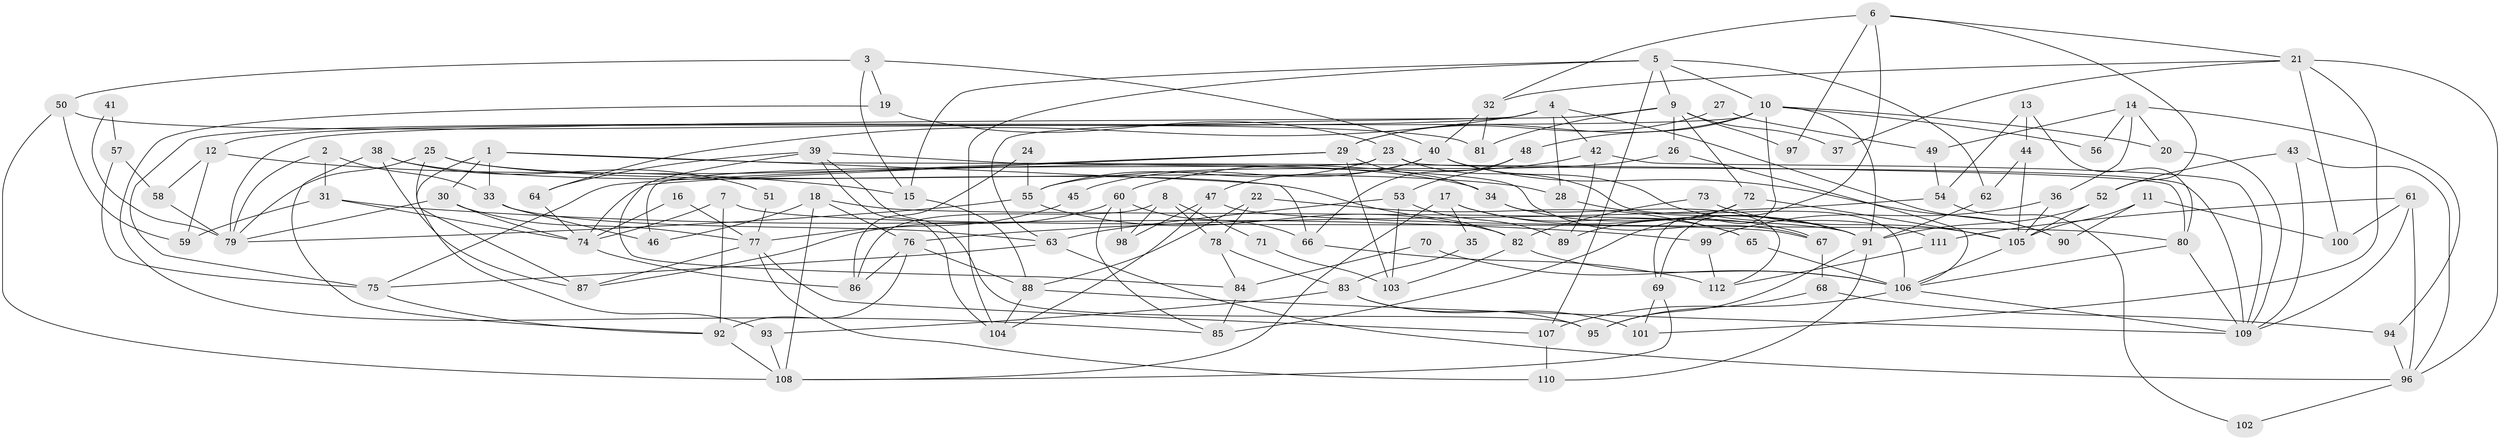// coarse degree distribution, {5: 0.1643835616438356, 3: 0.1780821917808219, 6: 0.0958904109589041, 7: 0.0821917808219178, 8: 0.1095890410958904, 14: 0.0136986301369863, 10: 0.0273972602739726, 2: 0.1095890410958904, 4: 0.2054794520547945, 9: 0.0136986301369863}
// Generated by graph-tools (version 1.1) at 2025/24/03/03/25 07:24:04]
// undirected, 112 vertices, 224 edges
graph export_dot {
graph [start="1"]
  node [color=gray90,style=filled];
  1;
  2;
  3;
  4;
  5;
  6;
  7;
  8;
  9;
  10;
  11;
  12;
  13;
  14;
  15;
  16;
  17;
  18;
  19;
  20;
  21;
  22;
  23;
  24;
  25;
  26;
  27;
  28;
  29;
  30;
  31;
  32;
  33;
  34;
  35;
  36;
  37;
  38;
  39;
  40;
  41;
  42;
  43;
  44;
  45;
  46;
  47;
  48;
  49;
  50;
  51;
  52;
  53;
  54;
  55;
  56;
  57;
  58;
  59;
  60;
  61;
  62;
  63;
  64;
  65;
  66;
  67;
  68;
  69;
  70;
  71;
  72;
  73;
  74;
  75;
  76;
  77;
  78;
  79;
  80;
  81;
  82;
  83;
  84;
  85;
  86;
  87;
  88;
  89;
  90;
  91;
  92;
  93;
  94;
  95;
  96;
  97;
  98;
  99;
  100;
  101;
  102;
  103;
  104;
  105;
  106;
  107;
  108;
  109;
  110;
  111;
  112;
  1 -- 80;
  1 -- 33;
  1 -- 30;
  1 -- 66;
  1 -- 93;
  2 -- 79;
  2 -- 33;
  2 -- 31;
  3 -- 50;
  3 -- 40;
  3 -- 15;
  3 -- 19;
  4 -- 12;
  4 -- 28;
  4 -- 42;
  4 -- 63;
  4 -- 64;
  4 -- 90;
  5 -- 104;
  5 -- 10;
  5 -- 9;
  5 -- 15;
  5 -- 62;
  5 -- 107;
  6 -- 21;
  6 -- 52;
  6 -- 32;
  6 -- 69;
  6 -- 97;
  7 -- 67;
  7 -- 92;
  7 -- 74;
  8 -- 78;
  8 -- 98;
  8 -- 71;
  8 -- 86;
  9 -- 26;
  9 -- 37;
  9 -- 72;
  9 -- 79;
  9 -- 81;
  9 -- 97;
  10 -- 29;
  10 -- 91;
  10 -- 20;
  10 -- 48;
  10 -- 56;
  10 -- 69;
  10 -- 75;
  11 -- 105;
  11 -- 90;
  11 -- 100;
  12 -- 59;
  12 -- 15;
  12 -- 58;
  13 -- 44;
  13 -- 80;
  13 -- 54;
  14 -- 20;
  14 -- 94;
  14 -- 36;
  14 -- 49;
  14 -- 56;
  15 -- 88;
  16 -- 74;
  16 -- 77;
  17 -- 108;
  17 -- 91;
  17 -- 35;
  17 -- 65;
  18 -- 76;
  18 -- 108;
  18 -- 46;
  18 -- 91;
  19 -- 23;
  19 -- 85;
  20 -- 109;
  21 -- 96;
  21 -- 101;
  21 -- 32;
  21 -- 37;
  21 -- 100;
  22 -- 65;
  22 -- 88;
  22 -- 78;
  23 -- 55;
  23 -- 106;
  23 -- 46;
  23 -- 109;
  24 -- 55;
  24 -- 86;
  25 -- 79;
  25 -- 87;
  25 -- 28;
  25 -- 34;
  26 -- 55;
  26 -- 106;
  27 -- 49;
  27 -- 29;
  28 -- 91;
  29 -- 74;
  29 -- 103;
  29 -- 34;
  29 -- 75;
  30 -- 74;
  30 -- 77;
  30 -- 79;
  31 -- 74;
  31 -- 59;
  31 -- 99;
  32 -- 40;
  32 -- 81;
  33 -- 46;
  33 -- 63;
  34 -- 67;
  34 -- 112;
  35 -- 83;
  36 -- 99;
  36 -- 105;
  38 -- 87;
  38 -- 92;
  38 -- 51;
  38 -- 82;
  39 -- 84;
  39 -- 104;
  39 -- 64;
  39 -- 67;
  39 -- 95;
  40 -- 111;
  40 -- 45;
  40 -- 47;
  40 -- 90;
  41 -- 57;
  41 -- 79;
  42 -- 60;
  42 -- 89;
  42 -- 109;
  43 -- 96;
  43 -- 109;
  43 -- 52;
  44 -- 62;
  44 -- 105;
  45 -- 77;
  47 -- 80;
  47 -- 98;
  47 -- 104;
  48 -- 53;
  48 -- 66;
  49 -- 54;
  50 -- 81;
  50 -- 108;
  50 -- 59;
  51 -- 77;
  52 -- 105;
  52 -- 91;
  53 -- 63;
  53 -- 89;
  53 -- 103;
  54 -- 76;
  54 -- 102;
  55 -- 82;
  55 -- 79;
  57 -- 75;
  57 -- 58;
  58 -- 79;
  60 -- 85;
  60 -- 66;
  60 -- 87;
  60 -- 98;
  61 -- 109;
  61 -- 100;
  61 -- 96;
  61 -- 111;
  62 -- 91;
  63 -- 75;
  63 -- 96;
  64 -- 74;
  65 -- 106;
  66 -- 112;
  67 -- 68;
  68 -- 95;
  68 -- 94;
  69 -- 101;
  69 -- 108;
  70 -- 106;
  70 -- 84;
  71 -- 103;
  72 -- 105;
  72 -- 85;
  72 -- 89;
  73 -- 105;
  73 -- 82;
  74 -- 86;
  75 -- 92;
  76 -- 88;
  76 -- 86;
  76 -- 92;
  77 -- 110;
  77 -- 87;
  77 -- 107;
  78 -- 83;
  78 -- 84;
  80 -- 106;
  80 -- 109;
  82 -- 106;
  82 -- 103;
  83 -- 95;
  83 -- 93;
  83 -- 101;
  84 -- 85;
  88 -- 109;
  88 -- 104;
  91 -- 95;
  91 -- 110;
  92 -- 108;
  93 -- 108;
  94 -- 96;
  96 -- 102;
  99 -- 112;
  105 -- 106;
  106 -- 109;
  106 -- 107;
  107 -- 110;
  111 -- 112;
}
